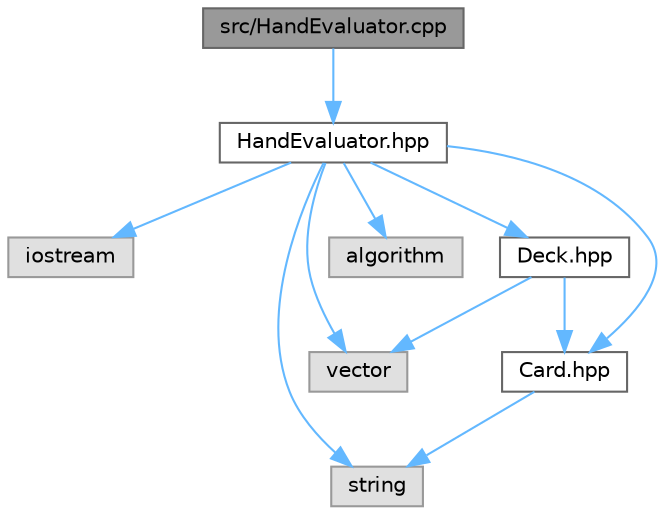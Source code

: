 digraph "src/HandEvaluator.cpp"
{
 // INTERACTIVE_SVG=YES
 // LATEX_PDF_SIZE
  bgcolor="transparent";
  edge [fontname=Helvetica,fontsize=10,labelfontname=Helvetica,labelfontsize=10];
  node [fontname=Helvetica,fontsize=10,shape=box,height=0.2,width=0.4];
  Node1 [id="Node000001",label="src/HandEvaluator.cpp",height=0.2,width=0.4,color="gray40", fillcolor="grey60", style="filled", fontcolor="black",tooltip=" "];
  Node1 -> Node2 [id="edge1_Node000001_Node000002",color="steelblue1",style="solid",tooltip=" "];
  Node2 [id="Node000002",label="HandEvaluator.hpp",height=0.2,width=0.4,color="grey40", fillcolor="white", style="filled",URL="$_hand_evaluator_8hpp.html",tooltip=" "];
  Node2 -> Node3 [id="edge2_Node000002_Node000003",color="steelblue1",style="solid",tooltip=" "];
  Node3 [id="Node000003",label="iostream",height=0.2,width=0.4,color="grey60", fillcolor="#E0E0E0", style="filled",tooltip=" "];
  Node2 -> Node4 [id="edge3_Node000002_Node000004",color="steelblue1",style="solid",tooltip=" "];
  Node4 [id="Node000004",label="vector",height=0.2,width=0.4,color="grey60", fillcolor="#E0E0E0", style="filled",tooltip=" "];
  Node2 -> Node5 [id="edge4_Node000002_Node000005",color="steelblue1",style="solid",tooltip=" "];
  Node5 [id="Node000005",label="string",height=0.2,width=0.4,color="grey60", fillcolor="#E0E0E0", style="filled",tooltip=" "];
  Node2 -> Node6 [id="edge5_Node000002_Node000006",color="steelblue1",style="solid",tooltip=" "];
  Node6 [id="Node000006",label="algorithm",height=0.2,width=0.4,color="grey60", fillcolor="#E0E0E0", style="filled",tooltip=" "];
  Node2 -> Node7 [id="edge6_Node000002_Node000007",color="steelblue1",style="solid",tooltip=" "];
  Node7 [id="Node000007",label="Card.hpp",height=0.2,width=0.4,color="grey40", fillcolor="white", style="filled",URL="$_card_8hpp.html",tooltip=" "];
  Node7 -> Node5 [id="edge7_Node000007_Node000005",color="steelblue1",style="solid",tooltip=" "];
  Node2 -> Node8 [id="edge8_Node000002_Node000008",color="steelblue1",style="solid",tooltip=" "];
  Node8 [id="Node000008",label="Deck.hpp",height=0.2,width=0.4,color="grey40", fillcolor="white", style="filled",URL="$_deck_8hpp.html",tooltip=" "];
  Node8 -> Node4 [id="edge9_Node000008_Node000004",color="steelblue1",style="solid",tooltip=" "];
  Node8 -> Node7 [id="edge10_Node000008_Node000007",color="steelblue1",style="solid",tooltip=" "];
}
